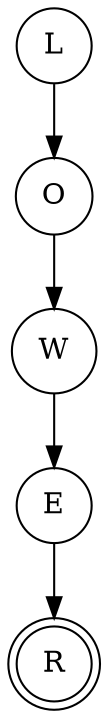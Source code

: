 digraph {   
    node [shape = doublecircle, color = black] R ;
    node [shape = circle];
    node [color= black];
    L -> O -> W -> E -> R;	
}